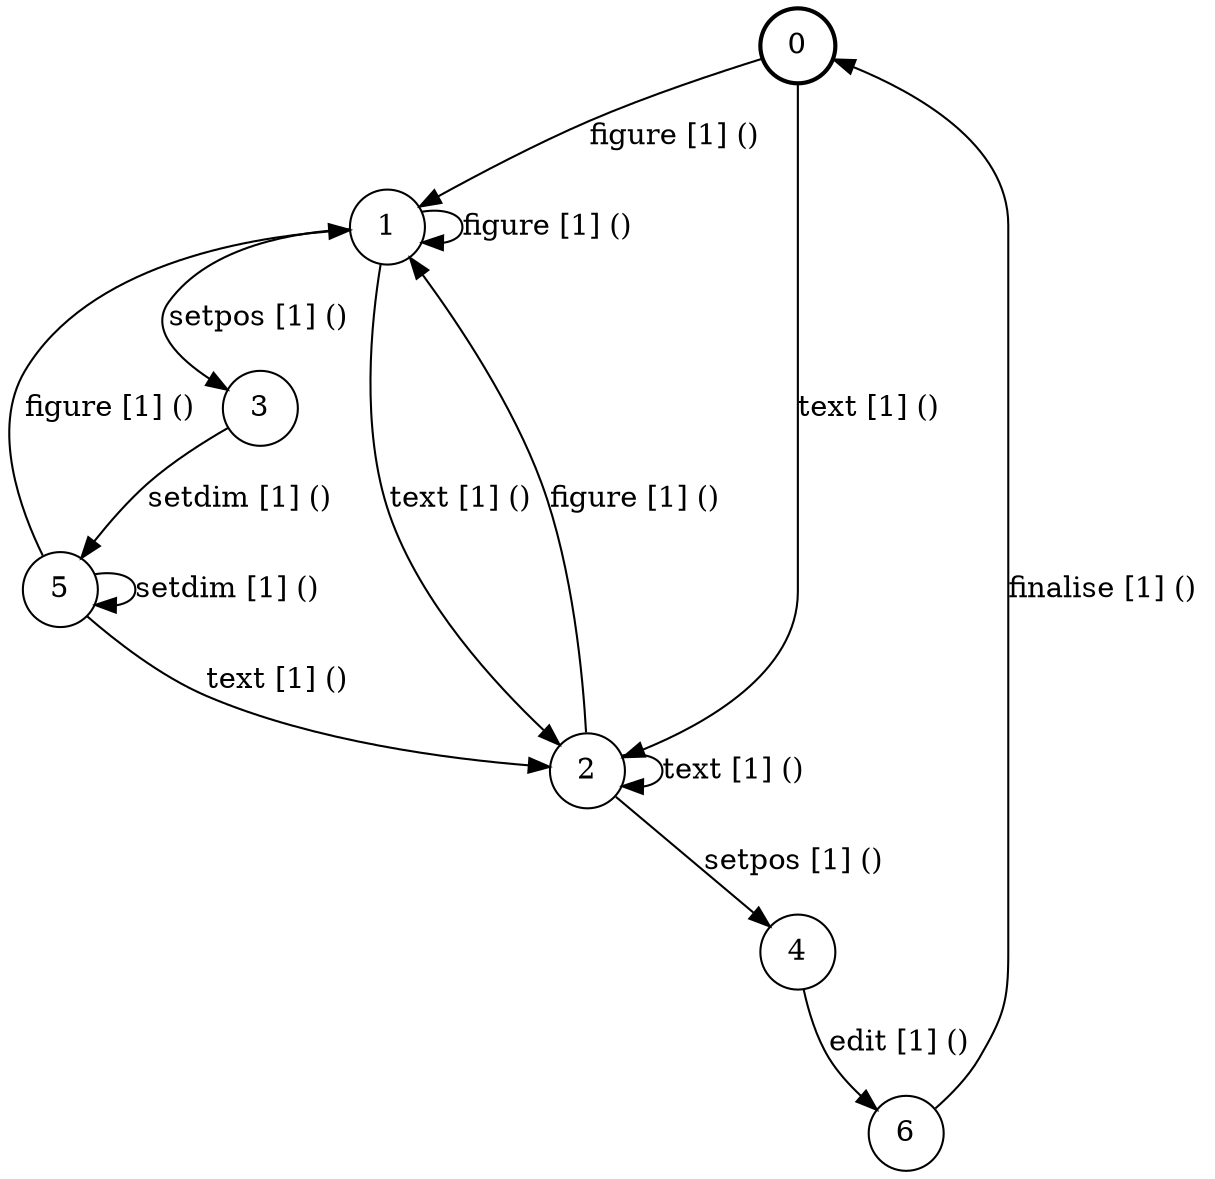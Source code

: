 # generated file, don't try to modify
# command: dot -Tpng <filename> > tree.png
digraph Automaton {
    node [shape = circle];
    0 [style = "bold"];
    0 -> 1 [label = "figure [1] () "];
    0 -> 2 [label = "text [1] () "];
    1 -> 1 [label = "figure [1] () "];
    1 -> 3 [label = "setpos [1] () "];
    1 -> 2 [label = "text [1] () "];
    2 -> 1 [label = "figure [1] () "];
    2 -> 4 [label = "setpos [1] () "];
    2 -> 2 [label = "text [1] () "];
    3 -> 5 [label = "setdim [1] () "];
    4 -> 6 [label = "edit [1] () "];
    5 -> 1 [label = "figure [1] () "];
    5 -> 5 [label = "setdim [1] () "];
    5 -> 2 [label = "text [1] () "];
    6 -> 0 [label = "finalise [1] () "];
}
